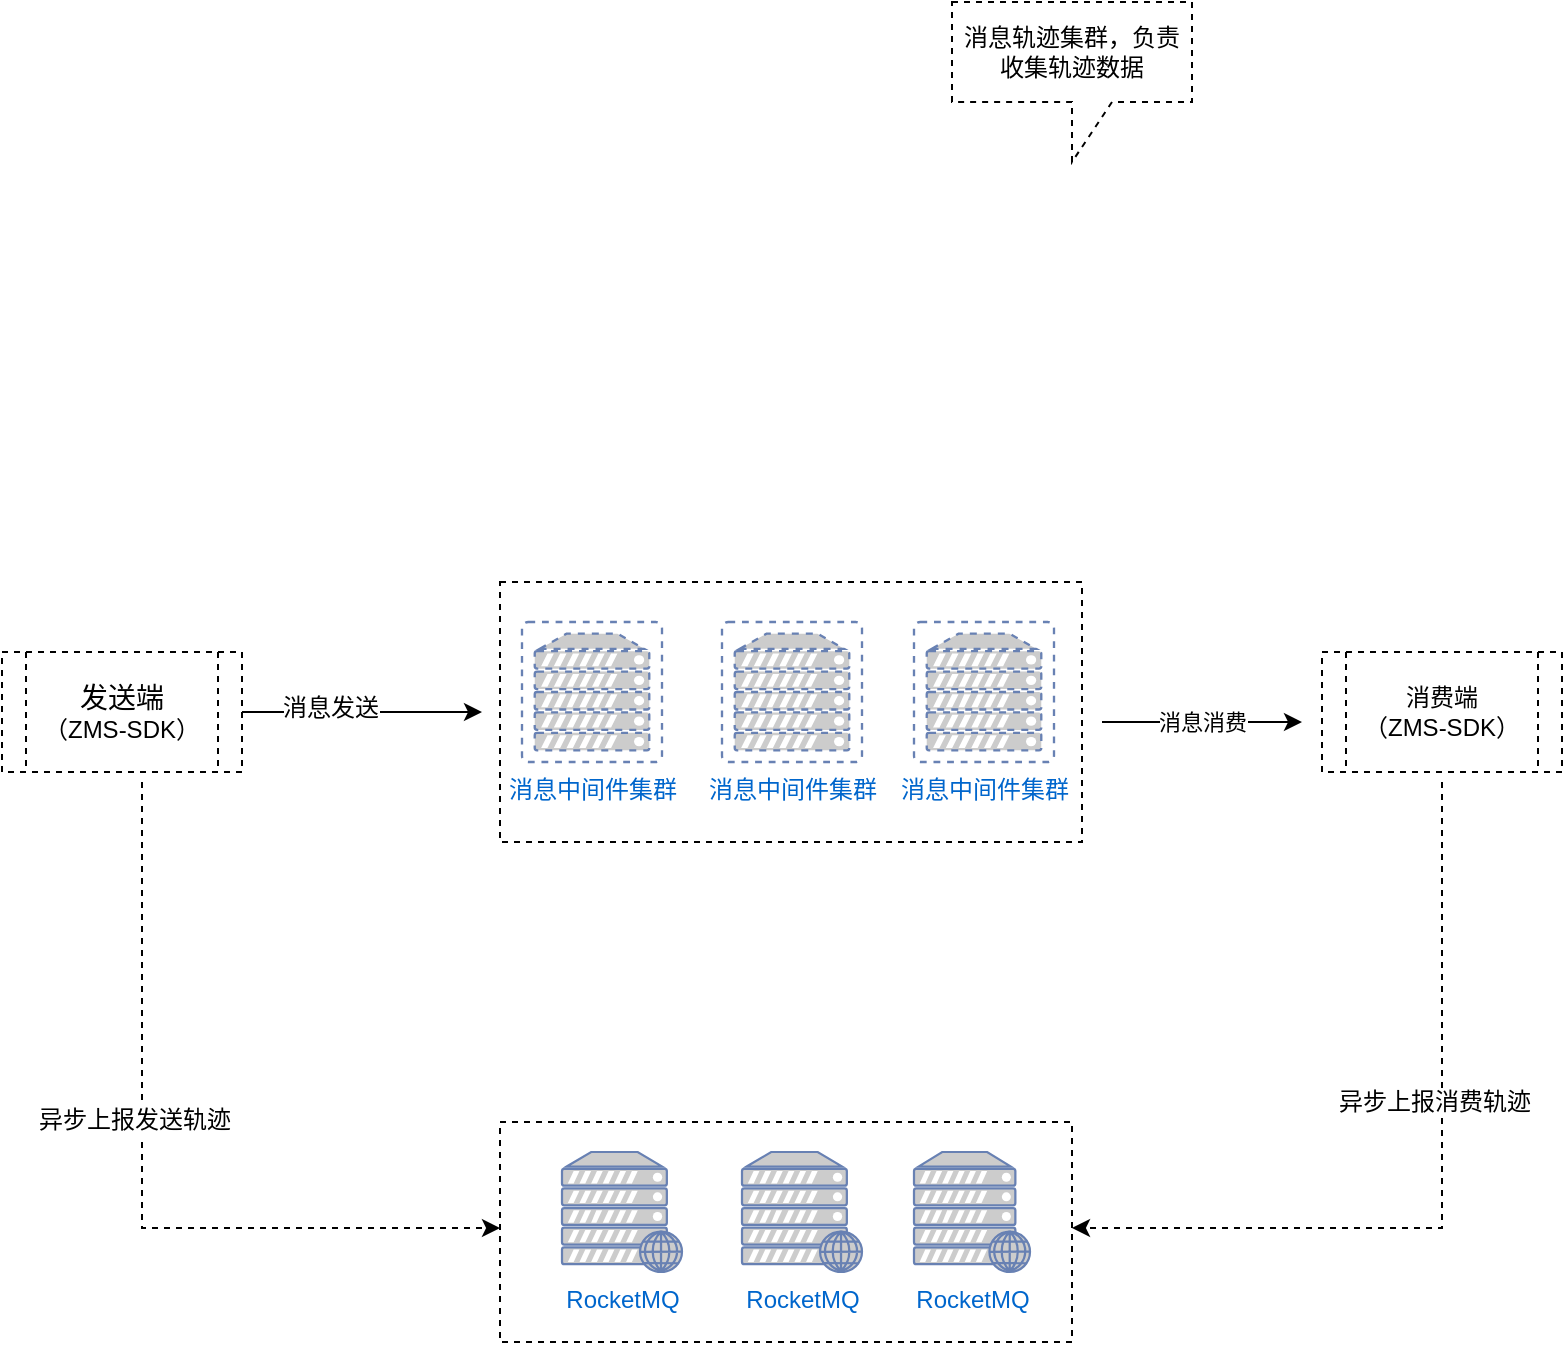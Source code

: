 <mxfile version="10.7.9" type="github"><diagram id="fp1_iBGA2-fZ-iOumSFc" name="Page-1"><mxGraphModel dx="1360" dy="1860" grid="1" gridSize="10" guides="1" tooltips="1" connect="1" arrows="1" fold="1" page="1" pageScale="1" pageWidth="827" pageHeight="1169" math="0" shadow="0"><root><mxCell id="0"/><mxCell id="1" parent="0"/><mxCell id="sJ8i0o-DpwKmVfm8Jvcz-11" value="" style="rounded=0;whiteSpace=wrap;html=1;dashed=1;" vertex="1" parent="1"><mxGeometry x="279" y="240" width="291" height="130" as="geometry"/></mxCell><mxCell id="sJ8i0o-DpwKmVfm8Jvcz-1" value="" style="rounded=0;whiteSpace=wrap;html=1;dashed=1;" vertex="1" parent="1"><mxGeometry x="279" y="510" width="286" height="110" as="geometry"/></mxCell><mxCell id="8tRWTCW-AiNjMvpCFfD3-1" value="RocketMQ" style="fontColor=#0066CC;verticalAlign=top;verticalLabelPosition=bottom;labelPosition=center;align=center;html=1;outlineConnect=0;fillColor=#CCCCCC;strokeColor=#6881B3;gradientColor=none;gradientDirection=north;strokeWidth=2;shape=mxgraph.networks.web_server;" parent="1" vertex="1"><mxGeometry x="310" y="525" width="60" height="60" as="geometry"/></mxCell><mxCell id="8tRWTCW-AiNjMvpCFfD3-2" value="RocketMQ" style="fontColor=#0066CC;verticalAlign=top;verticalLabelPosition=bottom;labelPosition=center;align=center;html=1;outlineConnect=0;fillColor=#CCCCCC;strokeColor=#6881B3;gradientColor=none;gradientDirection=north;strokeWidth=2;shape=mxgraph.networks.web_server;" parent="1" vertex="1"><mxGeometry x="400" y="525" width="60" height="60" as="geometry"/></mxCell><mxCell id="8tRWTCW-AiNjMvpCFfD3-3" value="RocketMQ" style="fontColor=#0066CC;verticalAlign=top;verticalLabelPosition=bottom;labelPosition=center;align=center;html=1;outlineConnect=0;fillColor=#CCCCCC;strokeColor=#6881B3;gradientColor=none;gradientDirection=north;strokeWidth=2;shape=mxgraph.networks.web_server;" parent="1" vertex="1"><mxGeometry x="486" y="525" width="58" height="60" as="geometry"/></mxCell><mxCell id="sJ8i0o-DpwKmVfm8Jvcz-2" value="消息轨迹集群，负责收集轨迹数据" style="shape=callout;whiteSpace=wrap;html=1;perimeter=calloutPerimeter;dashed=1;" vertex="1" parent="1"><mxGeometry x="505" y="-50" width="120" height="80" as="geometry"/></mxCell><mxCell id="sJ8i0o-DpwKmVfm8Jvcz-17" style="edgeStyle=orthogonalEdgeStyle;rounded=0;orthogonalLoop=1;jettySize=auto;html=1;dashed=1;" edge="1" parent="1"><mxGeometry relative="1" as="geometry"><mxPoint x="100" y="340" as="sourcePoint"/><mxPoint x="279" y="563" as="targetPoint"/><Array as="points"><mxPoint x="100" y="563"/><mxPoint x="279" y="563"/></Array></mxGeometry></mxCell><mxCell id="sJ8i0o-DpwKmVfm8Jvcz-19" value="异步上报发送轨迹" style="text;html=1;resizable=0;points=[];align=center;verticalAlign=middle;labelBackgroundColor=#ffffff;" vertex="1" connectable="0" parent="sJ8i0o-DpwKmVfm8Jvcz-17"><mxGeometry x="-0.227" y="-2" relative="1" as="geometry"><mxPoint x="-2" y="13" as="offset"/></mxGeometry></mxCell><mxCell id="sJ8i0o-DpwKmVfm8Jvcz-4" value="&lt;font style=&quot;font-size: 14px&quot;&gt;发送端&lt;/font&gt;&lt;br&gt;（ZMS-SDK）&lt;br&gt;" style="shape=process;whiteSpace=wrap;html=1;backgroundOutline=1;dashed=1;" vertex="1" parent="1"><mxGeometry x="30" y="275" width="120" height="60" as="geometry"/></mxCell><mxCell id="sJ8i0o-DpwKmVfm8Jvcz-18" style="edgeStyle=orthogonalEdgeStyle;rounded=0;orthogonalLoop=1;jettySize=auto;html=1;dashed=1;" edge="1" parent="1"><mxGeometry relative="1" as="geometry"><mxPoint x="750" y="340" as="sourcePoint"/><mxPoint x="565" y="563" as="targetPoint"/><Array as="points"><mxPoint x="750" y="563"/></Array></mxGeometry></mxCell><mxCell id="sJ8i0o-DpwKmVfm8Jvcz-20" value="异步上报消费轨迹" style="text;html=1;resizable=0;points=[];align=center;verticalAlign=middle;labelBackgroundColor=#ffffff;" vertex="1" connectable="0" parent="sJ8i0o-DpwKmVfm8Jvcz-18"><mxGeometry x="-0.258" y="-2" relative="1" as="geometry"><mxPoint x="-2" y="8" as="offset"/></mxGeometry></mxCell><mxCell id="sJ8i0o-DpwKmVfm8Jvcz-5" value="&lt;font style=&quot;font-size: 12px&quot;&gt;消费端&lt;br&gt;（ZMS-SDK）&lt;/font&gt;" style="shape=process;whiteSpace=wrap;html=1;backgroundOutline=1;dashed=1;" vertex="1" parent="1"><mxGeometry x="690" y="275" width="120" height="60" as="geometry"/></mxCell><mxCell id="sJ8i0o-DpwKmVfm8Jvcz-8" value="消息中间件集群" style="fontColor=#0066CC;verticalAlign=top;verticalLabelPosition=bottom;labelPosition=center;align=center;html=1;outlineConnect=0;fillColor=#CCCCCC;strokeColor=#6881B3;gradientColor=none;gradientDirection=north;strokeWidth=2;shape=mxgraph.networks.virtual_server;dashed=1;" vertex="1" parent="1"><mxGeometry x="290" y="260" width="70" height="70" as="geometry"/></mxCell><mxCell id="sJ8i0o-DpwKmVfm8Jvcz-9" value="消息中间件集群" style="fontColor=#0066CC;verticalAlign=top;verticalLabelPosition=bottom;labelPosition=center;align=center;html=1;outlineConnect=0;fillColor=#CCCCCC;strokeColor=#6881B3;gradientColor=none;gradientDirection=north;strokeWidth=2;shape=mxgraph.networks.virtual_server;dashed=1;" vertex="1" parent="1"><mxGeometry x="390" y="260" width="70" height="70" as="geometry"/></mxCell><mxCell id="sJ8i0o-DpwKmVfm8Jvcz-10" value="消息中间件集群" style="fontColor=#0066CC;verticalAlign=top;verticalLabelPosition=bottom;labelPosition=center;align=center;html=1;outlineConnect=0;fillColor=#CCCCCC;strokeColor=#6881B3;gradientColor=none;gradientDirection=north;strokeWidth=2;shape=mxgraph.networks.virtual_server;dashed=1;" vertex="1" parent="1"><mxGeometry x="486" y="260" width="70" height="70" as="geometry"/></mxCell><mxCell id="sJ8i0o-DpwKmVfm8Jvcz-12" value="" style="endArrow=classic;html=1;" edge="1" parent="1" source="sJ8i0o-DpwKmVfm8Jvcz-4"><mxGeometry width="50" height="50" relative="1" as="geometry"><mxPoint x="150" y="355" as="sourcePoint"/><mxPoint x="270" y="305" as="targetPoint"/></mxGeometry></mxCell><mxCell id="sJ8i0o-DpwKmVfm8Jvcz-13" value="消息发送" style="text;html=1;resizable=0;points=[];align=center;verticalAlign=middle;labelBackgroundColor=#ffffff;" vertex="1" connectable="0" parent="sJ8i0o-DpwKmVfm8Jvcz-12"><mxGeometry x="-0.267" y="2" relative="1" as="geometry"><mxPoint as="offset"/></mxGeometry></mxCell><mxCell id="sJ8i0o-DpwKmVfm8Jvcz-14" value="消息消费" style="endArrow=classic;html=1;" edge="1" parent="1"><mxGeometry width="50" height="50" relative="1" as="geometry"><mxPoint x="580" y="310" as="sourcePoint"/><mxPoint x="680" y="310" as="targetPoint"/></mxGeometry></mxCell></root></mxGraphModel></diagram></mxfile>